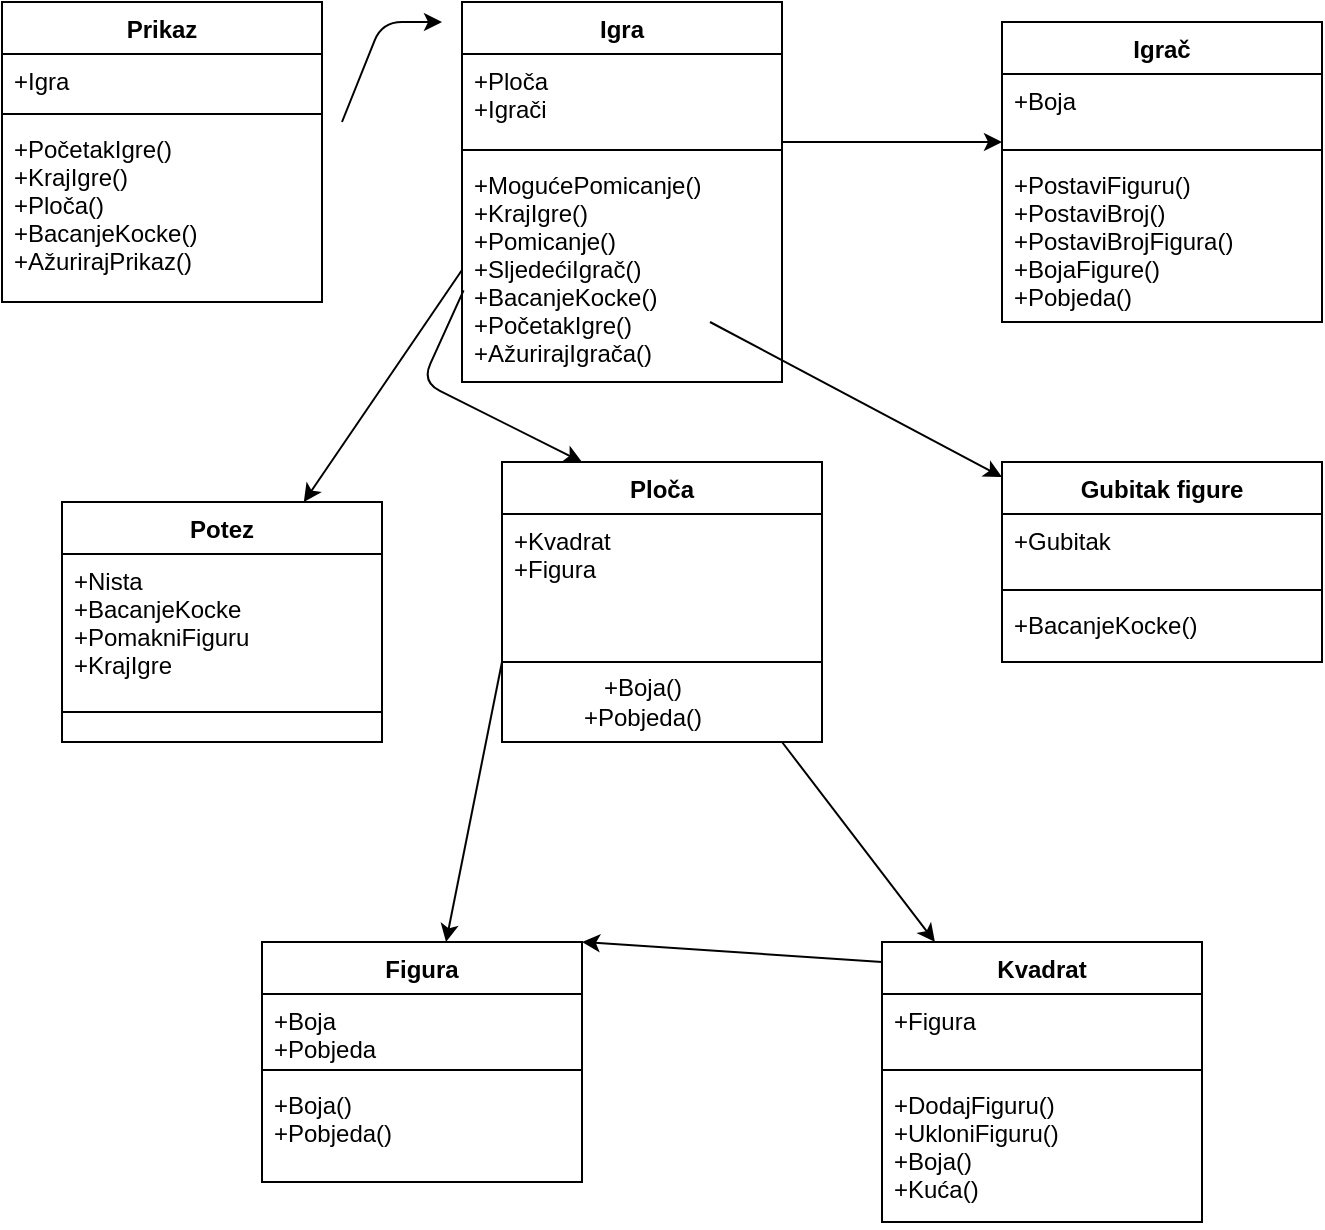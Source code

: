 <mxfile version="14.1.8" type="device" pages="2"><diagram id="_c5UoDet7S7U7oNL-fHp" name="UML"><mxGraphModel dx="1038" dy="548" grid="1" gridSize="10" guides="1" tooltips="1" connect="1" arrows="1" fold="1" page="1" pageScale="1" pageWidth="827" pageHeight="1169" math="0" shadow="0"><root><mxCell id="0"/><mxCell id="1" parent="0"/><mxCell id="dJLAQCiZaYGEF2m9_PsP-2" value="Prikaz" style="swimlane;fontStyle=1;align=center;verticalAlign=top;childLayout=stackLayout;horizontal=1;startSize=26;horizontalStack=0;resizeParent=1;resizeParentMax=0;resizeLast=0;collapsible=1;marginBottom=0;" vertex="1" parent="1"><mxGeometry x="60" y="50" width="160" height="150" as="geometry"/></mxCell><mxCell id="dJLAQCiZaYGEF2m9_PsP-3" value="+Igra" style="text;strokeColor=none;fillColor=none;align=left;verticalAlign=top;spacingLeft=4;spacingRight=4;overflow=hidden;rotatable=0;points=[[0,0.5],[1,0.5]];portConstraint=eastwest;" vertex="1" parent="dJLAQCiZaYGEF2m9_PsP-2"><mxGeometry y="26" width="160" height="26" as="geometry"/></mxCell><mxCell id="dJLAQCiZaYGEF2m9_PsP-4" value="" style="line;strokeWidth=1;fillColor=none;align=left;verticalAlign=middle;spacingTop=-1;spacingLeft=3;spacingRight=3;rotatable=0;labelPosition=right;points=[];portConstraint=eastwest;" vertex="1" parent="dJLAQCiZaYGEF2m9_PsP-2"><mxGeometry y="52" width="160" height="8" as="geometry"/></mxCell><mxCell id="dJLAQCiZaYGEF2m9_PsP-5" value="+PočetakIgre()&#10;+KrajIgre()&#10;+Ploča()&#10;+BacanjeKocke()&#10;+AžurirajPrikaz()" style="text;strokeColor=none;fillColor=none;align=left;verticalAlign=top;spacingLeft=4;spacingRight=4;overflow=hidden;rotatable=0;points=[[0,0.5],[1,0.5]];portConstraint=eastwest;" vertex="1" parent="dJLAQCiZaYGEF2m9_PsP-2"><mxGeometry y="60" width="160" height="90" as="geometry"/></mxCell><mxCell id="dJLAQCiZaYGEF2m9_PsP-6" value="Igra" style="swimlane;fontStyle=1;align=center;verticalAlign=top;childLayout=stackLayout;horizontal=1;startSize=26;horizontalStack=0;resizeParent=1;resizeParentMax=0;resizeLast=0;collapsible=1;marginBottom=0;" vertex="1" parent="1"><mxGeometry x="290" y="50" width="160" height="190" as="geometry"/></mxCell><mxCell id="dJLAQCiZaYGEF2m9_PsP-7" value="+Ploča&#10;+Igrači" style="text;strokeColor=none;fillColor=none;align=left;verticalAlign=top;spacingLeft=4;spacingRight=4;overflow=hidden;rotatable=0;points=[[0,0.5],[1,0.5]];portConstraint=eastwest;" vertex="1" parent="dJLAQCiZaYGEF2m9_PsP-6"><mxGeometry y="26" width="160" height="44" as="geometry"/></mxCell><mxCell id="dJLAQCiZaYGEF2m9_PsP-8" value="" style="line;strokeWidth=1;fillColor=none;align=left;verticalAlign=middle;spacingTop=-1;spacingLeft=3;spacingRight=3;rotatable=0;labelPosition=right;points=[];portConstraint=eastwest;" vertex="1" parent="dJLAQCiZaYGEF2m9_PsP-6"><mxGeometry y="70" width="160" height="8" as="geometry"/></mxCell><mxCell id="dJLAQCiZaYGEF2m9_PsP-44" value="" style="endArrow=classic;html=1;" edge="1" parent="dJLAQCiZaYGEF2m9_PsP-6" target="dJLAQCiZaYGEF2m9_PsP-30"><mxGeometry width="50" height="50" relative="1" as="geometry"><mxPoint x="124" y="160" as="sourcePoint"/><mxPoint x="174" y="110" as="targetPoint"/></mxGeometry></mxCell><mxCell id="dJLAQCiZaYGEF2m9_PsP-9" value="+MogućePomicanje()&#10;+KrajIgre()&#10;+Pomicanje()&#10;+SljedećiIgrač()&#10;+BacanjeKocke()&#10;+PočetakIgre()&#10;+AžurirajIgrača()" style="text;strokeColor=none;fillColor=none;align=left;verticalAlign=top;spacingLeft=4;spacingRight=4;overflow=hidden;rotatable=0;points=[[0,0.5],[1,0.5]];portConstraint=eastwest;" vertex="1" parent="dJLAQCiZaYGEF2m9_PsP-6"><mxGeometry y="78" width="160" height="112" as="geometry"/></mxCell><mxCell id="dJLAQCiZaYGEF2m9_PsP-10" value="Ploča" style="swimlane;fontStyle=1;align=center;verticalAlign=top;childLayout=stackLayout;horizontal=1;startSize=26;horizontalStack=0;resizeParent=1;resizeParentMax=0;resizeLast=0;collapsible=1;marginBottom=0;" vertex="1" parent="1"><mxGeometry x="310" y="280" width="160" height="140" as="geometry"/></mxCell><mxCell id="dJLAQCiZaYGEF2m9_PsP-11" value="+Kvadrat&#10;+Figura" style="text;strokeColor=none;fillColor=none;align=left;verticalAlign=top;spacingLeft=4;spacingRight=4;overflow=hidden;rotatable=0;points=[[0,0.5],[1,0.5]];portConstraint=eastwest;" vertex="1" parent="dJLAQCiZaYGEF2m9_PsP-10"><mxGeometry y="26" width="160" height="34" as="geometry"/></mxCell><mxCell id="dJLAQCiZaYGEF2m9_PsP-12" value="" style="line;strokeWidth=1;fillColor=none;align=left;verticalAlign=middle;spacingTop=-1;spacingLeft=3;spacingRight=3;rotatable=0;labelPosition=right;points=[];portConstraint=eastwest;" vertex="1" parent="dJLAQCiZaYGEF2m9_PsP-10"><mxGeometry y="60" width="160" height="80" as="geometry"/></mxCell><mxCell id="dJLAQCiZaYGEF2m9_PsP-14" value="Potez" style="swimlane;fontStyle=1;align=center;verticalAlign=top;childLayout=stackLayout;horizontal=1;startSize=26;horizontalStack=0;resizeParent=1;resizeParentMax=0;resizeLast=0;collapsible=1;marginBottom=0;" vertex="1" parent="1"><mxGeometry x="90" y="300" width="160" height="120" as="geometry"/></mxCell><mxCell id="dJLAQCiZaYGEF2m9_PsP-15" value="+Nista&#10;+BacanjeKocke&#10;+PomakniFiguru&#10;+KrajIgre" style="text;strokeColor=none;fillColor=none;align=left;verticalAlign=top;spacingLeft=4;spacingRight=4;overflow=hidden;rotatable=0;points=[[0,0.5],[1,0.5]];portConstraint=eastwest;" vertex="1" parent="dJLAQCiZaYGEF2m9_PsP-14"><mxGeometry y="26" width="160" height="64" as="geometry"/></mxCell><mxCell id="dJLAQCiZaYGEF2m9_PsP-16" value="" style="line;strokeWidth=1;fillColor=none;align=left;verticalAlign=middle;spacingTop=-1;spacingLeft=3;spacingRight=3;rotatable=0;labelPosition=right;points=[];portConstraint=eastwest;" vertex="1" parent="dJLAQCiZaYGEF2m9_PsP-14"><mxGeometry y="90" width="160" height="30" as="geometry"/></mxCell><mxCell id="dJLAQCiZaYGEF2m9_PsP-21" value="Igrač" style="swimlane;fontStyle=1;align=center;verticalAlign=top;childLayout=stackLayout;horizontal=1;startSize=26;horizontalStack=0;resizeParent=1;resizeParentMax=0;resizeLast=0;collapsible=1;marginBottom=0;" vertex="1" parent="1"><mxGeometry x="560" y="60" width="160" height="150" as="geometry"/></mxCell><mxCell id="dJLAQCiZaYGEF2m9_PsP-22" value="+Boja" style="text;strokeColor=none;fillColor=none;align=left;verticalAlign=top;spacingLeft=4;spacingRight=4;overflow=hidden;rotatable=0;points=[[0,0.5],[1,0.5]];portConstraint=eastwest;" vertex="1" parent="dJLAQCiZaYGEF2m9_PsP-21"><mxGeometry y="26" width="160" height="34" as="geometry"/></mxCell><mxCell id="dJLAQCiZaYGEF2m9_PsP-23" value="" style="line;strokeWidth=1;fillColor=none;align=left;verticalAlign=middle;spacingTop=-1;spacingLeft=3;spacingRight=3;rotatable=0;labelPosition=right;points=[];portConstraint=eastwest;" vertex="1" parent="dJLAQCiZaYGEF2m9_PsP-21"><mxGeometry y="60" width="160" height="8" as="geometry"/></mxCell><mxCell id="dJLAQCiZaYGEF2m9_PsP-24" value="+PostaviFiguru()&#10;+PostaviBroj()&#10;+PostaviBrojFigura()&#10;+BojaFigure()&#10;+Pobjeda()" style="text;strokeColor=none;fillColor=none;align=left;verticalAlign=top;spacingLeft=4;spacingRight=4;overflow=hidden;rotatable=0;points=[[0,0.5],[1,0.5]];portConstraint=eastwest;" vertex="1" parent="dJLAQCiZaYGEF2m9_PsP-21"><mxGeometry y="68" width="160" height="82" as="geometry"/></mxCell><mxCell id="dJLAQCiZaYGEF2m9_PsP-29" value="+Boja()&lt;br&gt;+Pobjeda()&lt;br&gt;" style="text;html=1;align=center;verticalAlign=middle;resizable=0;points=[];autosize=1;" vertex="1" parent="1"><mxGeometry x="345" y="385" width="70" height="30" as="geometry"/></mxCell><mxCell id="dJLAQCiZaYGEF2m9_PsP-30" value="Gubitak figure" style="swimlane;fontStyle=1;align=center;verticalAlign=top;childLayout=stackLayout;horizontal=1;startSize=26;horizontalStack=0;resizeParent=1;resizeParentMax=0;resizeLast=0;collapsible=1;marginBottom=0;" vertex="1" parent="1"><mxGeometry x="560" y="280" width="160" height="100" as="geometry"/></mxCell><mxCell id="dJLAQCiZaYGEF2m9_PsP-31" value="+Gubitak" style="text;strokeColor=none;fillColor=none;align=left;verticalAlign=top;spacingLeft=4;spacingRight=4;overflow=hidden;rotatable=0;points=[[0,0.5],[1,0.5]];portConstraint=eastwest;" vertex="1" parent="dJLAQCiZaYGEF2m9_PsP-30"><mxGeometry y="26" width="160" height="34" as="geometry"/></mxCell><mxCell id="dJLAQCiZaYGEF2m9_PsP-32" value="" style="line;strokeWidth=1;fillColor=none;align=left;verticalAlign=middle;spacingTop=-1;spacingLeft=3;spacingRight=3;rotatable=0;labelPosition=right;points=[];portConstraint=eastwest;" vertex="1" parent="dJLAQCiZaYGEF2m9_PsP-30"><mxGeometry y="60" width="160" height="8" as="geometry"/></mxCell><mxCell id="dJLAQCiZaYGEF2m9_PsP-33" value="+BacanjeKocke()" style="text;strokeColor=none;fillColor=none;align=left;verticalAlign=top;spacingLeft=4;spacingRight=4;overflow=hidden;rotatable=0;points=[[0,0.5],[1,0.5]];portConstraint=eastwest;" vertex="1" parent="dJLAQCiZaYGEF2m9_PsP-30"><mxGeometry y="68" width="160" height="32" as="geometry"/></mxCell><mxCell id="dJLAQCiZaYGEF2m9_PsP-34" value="Kvadrat" style="swimlane;fontStyle=1;align=center;verticalAlign=top;childLayout=stackLayout;horizontal=1;startSize=26;horizontalStack=0;resizeParent=1;resizeParentMax=0;resizeLast=0;collapsible=1;marginBottom=0;" vertex="1" parent="1"><mxGeometry x="500" y="520" width="160" height="140" as="geometry"/></mxCell><mxCell id="dJLAQCiZaYGEF2m9_PsP-35" value="+Figura&#10;" style="text;strokeColor=none;fillColor=none;align=left;verticalAlign=top;spacingLeft=4;spacingRight=4;overflow=hidden;rotatable=0;points=[[0,0.5],[1,0.5]];portConstraint=eastwest;" vertex="1" parent="dJLAQCiZaYGEF2m9_PsP-34"><mxGeometry y="26" width="160" height="34" as="geometry"/></mxCell><mxCell id="dJLAQCiZaYGEF2m9_PsP-36" value="" style="line;strokeWidth=1;fillColor=none;align=left;verticalAlign=middle;spacingTop=-1;spacingLeft=3;spacingRight=3;rotatable=0;labelPosition=right;points=[];portConstraint=eastwest;" vertex="1" parent="dJLAQCiZaYGEF2m9_PsP-34"><mxGeometry y="60" width="160" height="8" as="geometry"/></mxCell><mxCell id="dJLAQCiZaYGEF2m9_PsP-37" value="+DodajFiguru()&#10;+UkloniFiguru()&#10;+Boja()&#10;+Kuća()" style="text;strokeColor=none;fillColor=none;align=left;verticalAlign=top;spacingLeft=4;spacingRight=4;overflow=hidden;rotatable=0;points=[[0,0.5],[1,0.5]];portConstraint=eastwest;" vertex="1" parent="dJLAQCiZaYGEF2m9_PsP-34"><mxGeometry y="68" width="160" height="72" as="geometry"/></mxCell><mxCell id="dJLAQCiZaYGEF2m9_PsP-38" value="Figura" style="swimlane;fontStyle=1;align=center;verticalAlign=top;childLayout=stackLayout;horizontal=1;startSize=26;horizontalStack=0;resizeParent=1;resizeParentMax=0;resizeLast=0;collapsible=1;marginBottom=0;" vertex="1" parent="1"><mxGeometry x="190" y="520" width="160" height="120" as="geometry"/></mxCell><mxCell id="dJLAQCiZaYGEF2m9_PsP-39" value="+Boja&#10;+Pobjeda" style="text;strokeColor=none;fillColor=none;align=left;verticalAlign=top;spacingLeft=4;spacingRight=4;overflow=hidden;rotatable=0;points=[[0,0.5],[1,0.5]];portConstraint=eastwest;" vertex="1" parent="dJLAQCiZaYGEF2m9_PsP-38"><mxGeometry y="26" width="160" height="34" as="geometry"/></mxCell><mxCell id="dJLAQCiZaYGEF2m9_PsP-40" value="" style="line;strokeWidth=1;fillColor=none;align=left;verticalAlign=middle;spacingTop=-1;spacingLeft=3;spacingRight=3;rotatable=0;labelPosition=right;points=[];portConstraint=eastwest;" vertex="1" parent="dJLAQCiZaYGEF2m9_PsP-38"><mxGeometry y="60" width="160" height="8" as="geometry"/></mxCell><mxCell id="dJLAQCiZaYGEF2m9_PsP-41" value="+Boja()&#10;+Pobjeda()" style="text;strokeColor=none;fillColor=none;align=left;verticalAlign=top;spacingLeft=4;spacingRight=4;overflow=hidden;rotatable=0;points=[[0,0.5],[1,0.5]];portConstraint=eastwest;" vertex="1" parent="dJLAQCiZaYGEF2m9_PsP-38"><mxGeometry y="68" width="160" height="52" as="geometry"/></mxCell><mxCell id="dJLAQCiZaYGEF2m9_PsP-42" value="" style="endArrow=classic;html=1;" edge="1" parent="1"><mxGeometry width="50" height="50" relative="1" as="geometry"><mxPoint x="230" y="110" as="sourcePoint"/><mxPoint x="280" y="60" as="targetPoint"/><Array as="points"><mxPoint x="250" y="60"/></Array></mxGeometry></mxCell><mxCell id="dJLAQCiZaYGEF2m9_PsP-43" value="" style="endArrow=classic;html=1;" edge="1" parent="1"><mxGeometry width="50" height="50" relative="1" as="geometry"><mxPoint x="450" y="120" as="sourcePoint"/><mxPoint x="560" y="120" as="targetPoint"/></mxGeometry></mxCell><mxCell id="dJLAQCiZaYGEF2m9_PsP-45" value="" style="endArrow=classic;html=1;exitX=0.005;exitY=0.591;exitDx=0;exitDy=0;exitPerimeter=0;entryX=0.25;entryY=0;entryDx=0;entryDy=0;" edge="1" parent="1" source="dJLAQCiZaYGEF2m9_PsP-9" target="dJLAQCiZaYGEF2m9_PsP-10"><mxGeometry width="50" height="50" relative="1" as="geometry"><mxPoint x="230" y="240" as="sourcePoint"/><mxPoint x="280" y="270" as="targetPoint"/><Array as="points"><mxPoint x="270" y="240"/></Array></mxGeometry></mxCell><mxCell id="dJLAQCiZaYGEF2m9_PsP-46" value="" style="endArrow=classic;html=1;exitX=0;exitY=0.5;exitDx=0;exitDy=0;" edge="1" parent="1" source="dJLAQCiZaYGEF2m9_PsP-9" target="dJLAQCiZaYGEF2m9_PsP-14"><mxGeometry width="50" height="50" relative="1" as="geometry"><mxPoint x="160" y="270" as="sourcePoint"/><mxPoint x="210" y="220" as="targetPoint"/></mxGeometry></mxCell><mxCell id="dJLAQCiZaYGEF2m9_PsP-47" value="" style="endArrow=classic;html=1;exitX=0;exitY=0.5;exitDx=0;exitDy=0;exitPerimeter=0;" edge="1" parent="1" source="dJLAQCiZaYGEF2m9_PsP-12" target="dJLAQCiZaYGEF2m9_PsP-38"><mxGeometry width="50" height="50" relative="1" as="geometry"><mxPoint x="390" y="310" as="sourcePoint"/><mxPoint x="440" y="260" as="targetPoint"/></mxGeometry></mxCell><mxCell id="dJLAQCiZaYGEF2m9_PsP-48" value="" style="endArrow=classic;html=1;" edge="1" parent="1" target="dJLAQCiZaYGEF2m9_PsP-34"><mxGeometry width="50" height="50" relative="1" as="geometry"><mxPoint x="450" y="420" as="sourcePoint"/><mxPoint x="440" y="260" as="targetPoint"/></mxGeometry></mxCell><mxCell id="dJLAQCiZaYGEF2m9_PsP-49" value="" style="endArrow=classic;html=1;entryX=1;entryY=0;entryDx=0;entryDy=0;exitX=0;exitY=0.071;exitDx=0;exitDy=0;exitPerimeter=0;" edge="1" parent="1" source="dJLAQCiZaYGEF2m9_PsP-34" target="dJLAQCiZaYGEF2m9_PsP-38"><mxGeometry width="50" height="50" relative="1" as="geometry"><mxPoint x="390" y="310" as="sourcePoint"/><mxPoint x="440" y="260" as="targetPoint"/></mxGeometry></mxCell></root></mxGraphModel></diagram><diagram id="WkWae0V2T4ftGJnn2FQq" name="Dijagram"><mxGraphModel dx="1038" dy="548" grid="1" gridSize="10" guides="1" tooltips="1" connect="1" arrows="1" fold="1" page="1" pageScale="1" pageWidth="827" pageHeight="1169" math="0" shadow="0"><root><mxCell id="GAQ1wbNPf6ZKFv2ZUsRi-0"/><mxCell id="GAQ1wbNPf6ZKFv2ZUsRi-1" parent="GAQ1wbNPf6ZKFv2ZUsRi-0"/><mxCell id="GAQ1wbNPf6ZKFv2ZUsRi-2" value="«model»&lt;br&gt;&lt;b&gt;Kocka&lt;br&gt;&lt;/b&gt;" style="html=1;" vertex="1" parent="GAQ1wbNPf6ZKFv2ZUsRi-1"><mxGeometry x="100" y="80" width="110" height="50" as="geometry"/></mxCell><mxCell id="GAQ1wbNPf6ZKFv2ZUsRi-3" value="«view»&lt;br&gt;&lt;b&gt;Prikaz&lt;/b&gt;" style="html=1;" vertex="1" parent="GAQ1wbNPf6ZKFv2ZUsRi-1"><mxGeometry x="610" y="230" width="110" height="50" as="geometry"/></mxCell><mxCell id="GAQ1wbNPf6ZKFv2ZUsRi-4" value="«controller»&lt;br&gt;&lt;b&gt;Igra&lt;/b&gt;" style="html=1;" vertex="1" parent="GAQ1wbNPf6ZKFv2ZUsRi-1"><mxGeometry x="365" y="330" width="110" height="50" as="geometry"/></mxCell><mxCell id="GAQ1wbNPf6ZKFv2ZUsRi-5" value="«model»&lt;br&gt;&lt;b&gt;Figure&lt;/b&gt;" style="html=1;" vertex="1" parent="GAQ1wbNPf6ZKFv2ZUsRi-1"><mxGeometry x="395" y="130" width="110" height="50" as="geometry"/></mxCell><mxCell id="GAQ1wbNPf6ZKFv2ZUsRi-6" value="«model»&lt;br&gt;&lt;b&gt;Igrac&lt;/b&gt;" style="html=1;" vertex="1" parent="GAQ1wbNPf6ZKFv2ZUsRi-1"><mxGeometry x="100" y="230" width="110" height="50" as="geometry"/></mxCell><mxCell id="GAQ1wbNPf6ZKFv2ZUsRi-7" value="" style="endArrow=none;html=1;edgeStyle=orthogonalEdgeStyle;" edge="1" parent="GAQ1wbNPf6ZKFv2ZUsRi-1"><mxGeometry relative="1" as="geometry"><mxPoint x="465" y="330" as="sourcePoint"/><mxPoint x="610.0" y="255" as="targetPoint"/><Array as="points"><mxPoint x="580" y="255"/><mxPoint x="580" y="255"/></Array></mxGeometry></mxCell><mxCell id="GAQ1wbNPf6ZKFv2ZUsRi-8" value="" style="endArrow=none;html=1;edgeStyle=orthogonalEdgeStyle;entryX=0;entryY=0;entryDx=0;entryDy=0;" edge="1" parent="GAQ1wbNPf6ZKFv2ZUsRi-1" target="GAQ1wbNPf6ZKFv2ZUsRi-4"><mxGeometry relative="1" as="geometry"><mxPoint x="210" y="254.5" as="sourcePoint"/><mxPoint x="370.0" y="254.5" as="targetPoint"/><Array as="points"><mxPoint x="365" y="255"/></Array></mxGeometry></mxCell><mxCell id="GAQ1wbNPf6ZKFv2ZUsRi-9" value="" style="endArrow=none;html=1;edgeStyle=orthogonalEdgeStyle;entryX=0.75;entryY=0;entryDx=0;entryDy=0;" edge="1" parent="GAQ1wbNPf6ZKFv2ZUsRi-1" target="GAQ1wbNPf6ZKFv2ZUsRi-5"><mxGeometry relative="1" as="geometry"><mxPoint x="205" y="90" as="sourcePoint"/><mxPoint x="365.0" y="90" as="targetPoint"/><Array as="points"><mxPoint x="363" y="91"/></Array></mxGeometry></mxCell><mxCell id="GAQ1wbNPf6ZKFv2ZUsRi-10" value="" style="endArrow=none;html=1;edgeStyle=orthogonalEdgeStyle;exitX=0.5;exitY=1;exitDx=0;exitDy=0;entryX=0.5;entryY=0;entryDx=0;entryDy=0;" edge="1" parent="GAQ1wbNPf6ZKFv2ZUsRi-1" source="GAQ1wbNPf6ZKFv2ZUsRi-5" target="GAQ1wbNPf6ZKFv2ZUsRi-4"><mxGeometry relative="1" as="geometry"><mxPoint x="270" y="180" as="sourcePoint"/><mxPoint x="430" y="180" as="targetPoint"/><Array as="points"><mxPoint x="425" y="200"/><mxPoint x="425" y="200"/></Array></mxGeometry></mxCell><mxCell id="GAQ1wbNPf6ZKFv2ZUsRi-11" value="" style="endArrow=none;html=1;edgeStyle=orthogonalEdgeStyle;exitX=0.5;exitY=1;exitDx=0;exitDy=0;entryX=0.5;entryY=0;entryDx=0;entryDy=0;" edge="1" parent="GAQ1wbNPf6ZKFv2ZUsRi-1"><mxGeometry relative="1" as="geometry"><mxPoint x="154.5" y="130" as="sourcePoint"/><mxPoint x="154.5" y="230" as="targetPoint"/><Array as="points"><mxPoint x="154.5" y="200"/><mxPoint x="154.5" y="200"/></Array></mxGeometry></mxCell></root></mxGraphModel></diagram></mxfile>